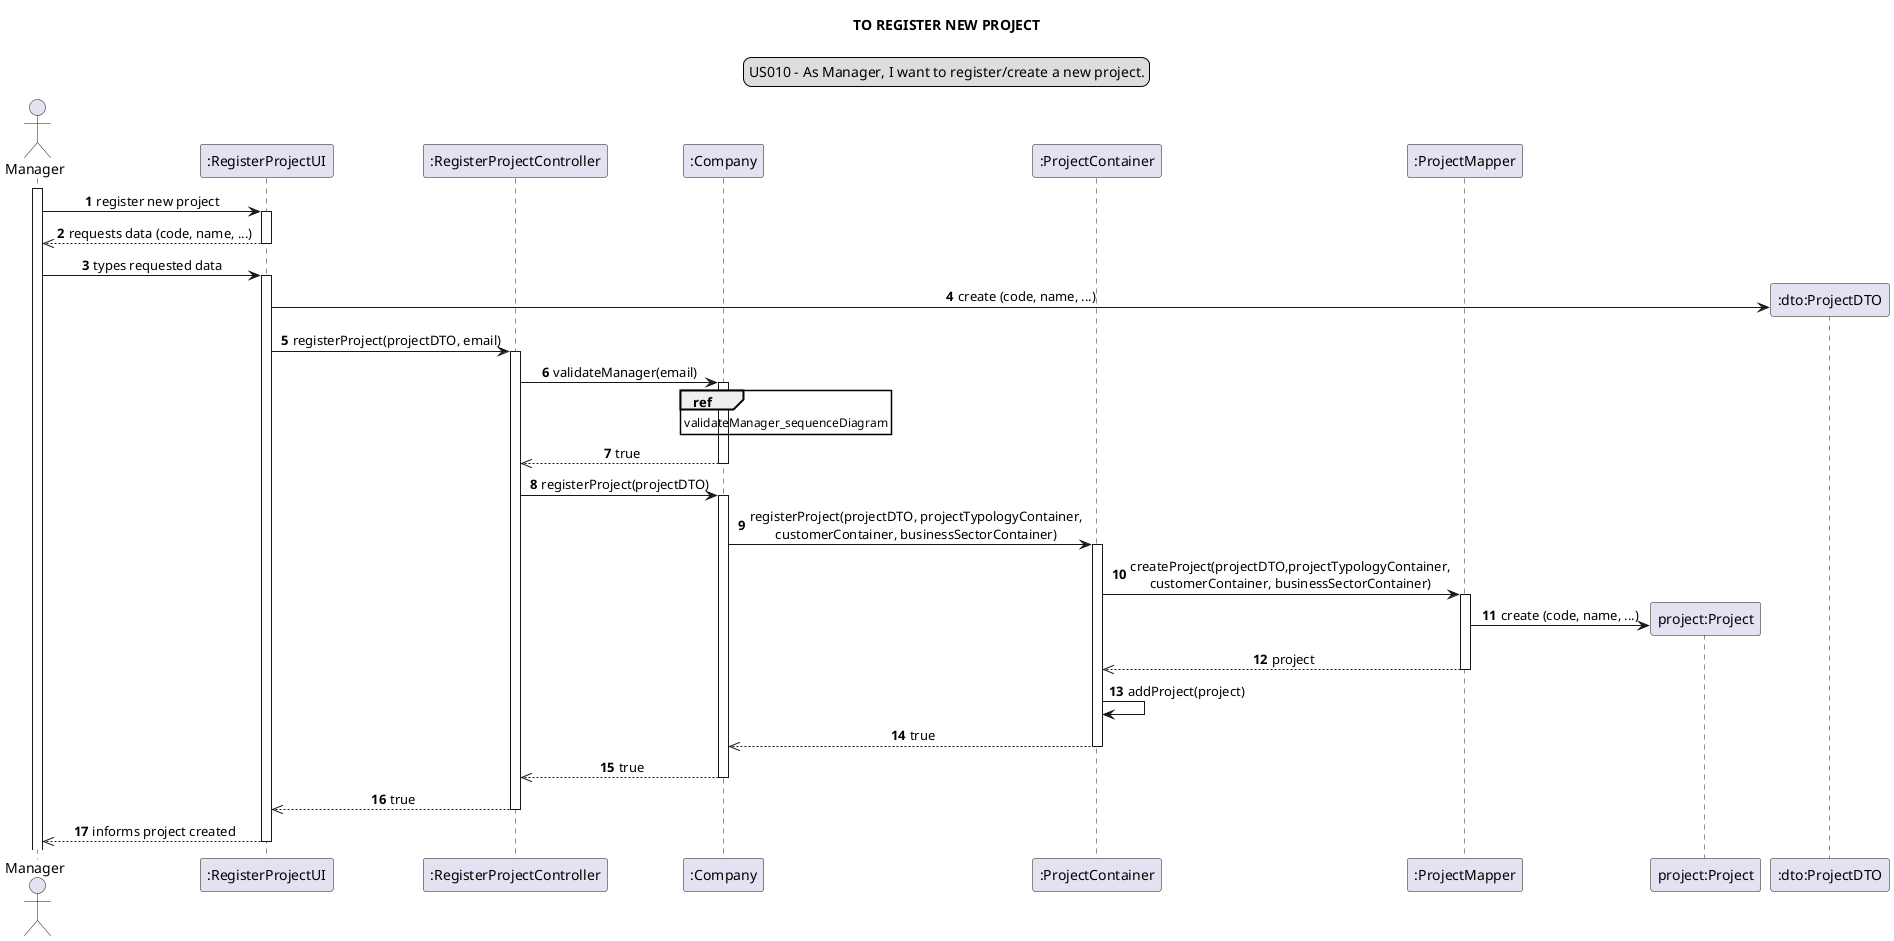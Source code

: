 @startuml

skinparam sequenceMessageAlign center
title TO REGISTER NEW PROJECT
legend top
US010 - As Manager, I want to register/create a new project.
end legend
autonumber

actor Manager as mg
participant ":RegisterProjectUI" as ui
participant ":RegisterProjectController" as controller
participant ":Company" as comp
participant ":ProjectContainer" as PC
participant ":ProjectMapper" as mapper
participant "project:Project" as project
participant ":dto:ProjectDTO" as dto

activate mg
mg ->ui : register new project
activate ui
ui -->> mg: requests data (code, name, ...)
deactivate ui
mg -> ui: types requested data
activate ui
create dto
ui -> dto: create (code, name, ...)
ui -> controller: registerProject(projectDTO, email)
activate controller

controller -> comp: validateManager(email)
ref over comp: validateManager_sequenceDiagram
activate comp
comp -->> controller: true
deactivate comp
controller -> comp: registerProject(projectDTO)
activate comp
comp -> PC : registerProject(projectDTO, projectTypologyContainer,\ncustomerContainer, businessSectorContainer)
activate PC
PC -> mapper: createProject(projectDTO,projectTypologyContainer,\ncustomerContainer, businessSectorContainer)
activate mapper
create project
mapper -> project : create (code, name, ...)
mapper -->> PC: project
deactivate mapper
PC -> PC : addProject(project)
PC -->> comp : true
deactivate PC
comp -->>controller: true
deactivate comp
controller -->> ui : true
deactivate controller
ui -->> mg :  informs project created
deactivate ui

@enduml